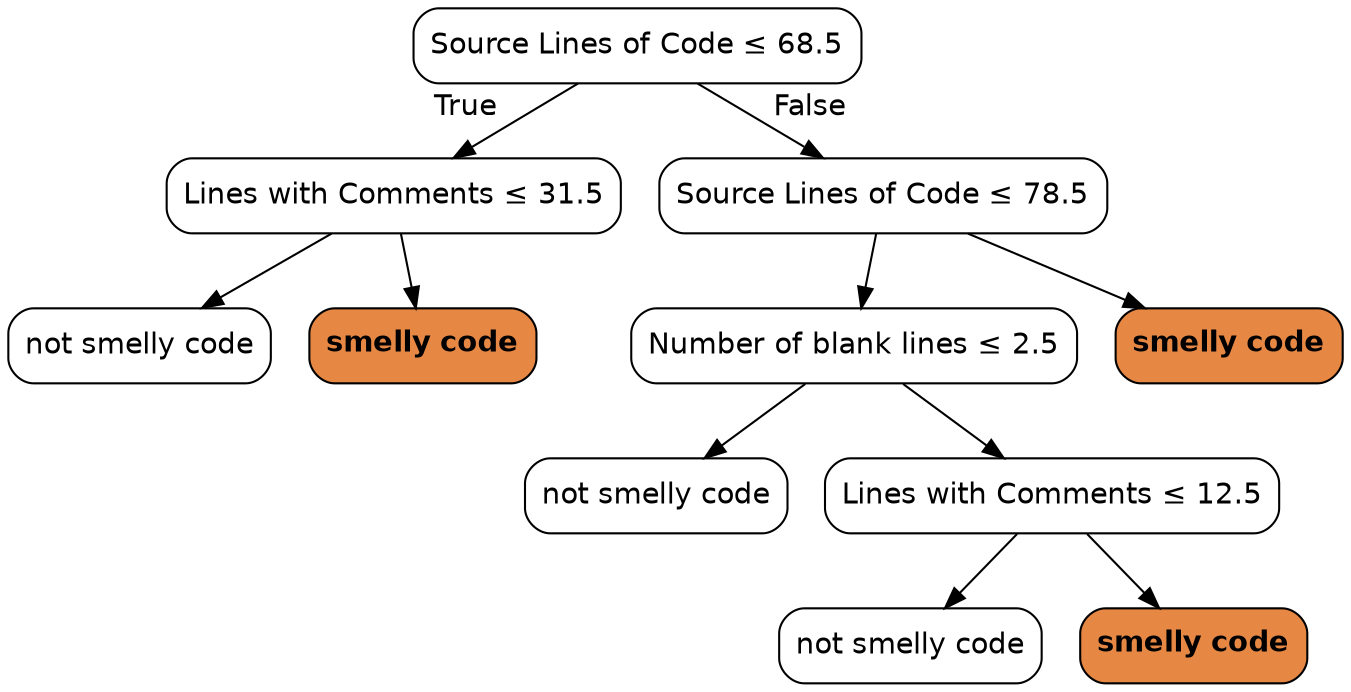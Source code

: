 digraph Tree {
node [color="black", fontname=helvetica, shape=box,  style="filled, rounded", fillcolor="#FFFFFF"];
edge [fontname=helvetica];
0 [label=<Source Lines of Code &le; 68.5>];
1 [label=<Lines with Comments &le; 31.5>];
0 -> 1  [headlabel="True", labelangle=45, labeldistance="2.5"];
3 [label=<not smelly code>];
1 -> 3;
4 [label=<<b>smelly code</b>>, fillcolor="#e68743"];
1 -> 4;
2 [label=<Source Lines of Code &le; 78.5>];
0 -> 2  [headlabel="False", labelangle="-45", labeldistance="2.5"];
5 [label=<Number of blank lines &le; 2.5>];
2 -> 5;
7 [label=<not smelly code>];
5 -> 7;
8 [label=<Lines with Comments &le; 12.5>];
5 -> 8;
9 [label=<not smelly code>];
8 -> 9;
10 [label=<<b>smelly code</b>>, fillcolor="#e68743"];
8 -> 10;
6 [label=<<b>smelly code</b>>, fillcolor="#e68743"];
2 -> 6;
}
